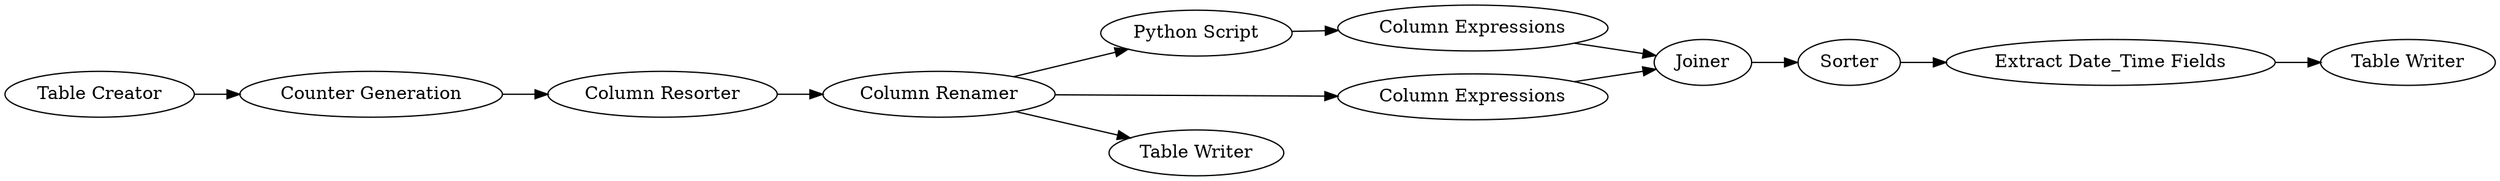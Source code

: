 digraph {
	371 [label="Table Creator"]
	372 [label="Counter Generation"]
	373 [label="Column Renamer"]
	374 [label="Python Script"]
	375 [label=Joiner]
	376 [label=Sorter]
	377 [label="Column Resorter"]
	378 [label="Column Expressions"]
	380 [label="Column Expressions"]
	381 [label="Extract Date_Time Fields"]
	382 [label="Table Writer"]
	383 [label="Table Writer"]
	371 -> 372
	372 -> 377
	373 -> 374
	373 -> 378
	373 -> 383
	374 -> 380
	375 -> 376
	376 -> 381
	377 -> 373
	378 -> 375
	380 -> 375
	381 -> 382
	rankdir=LR
}
